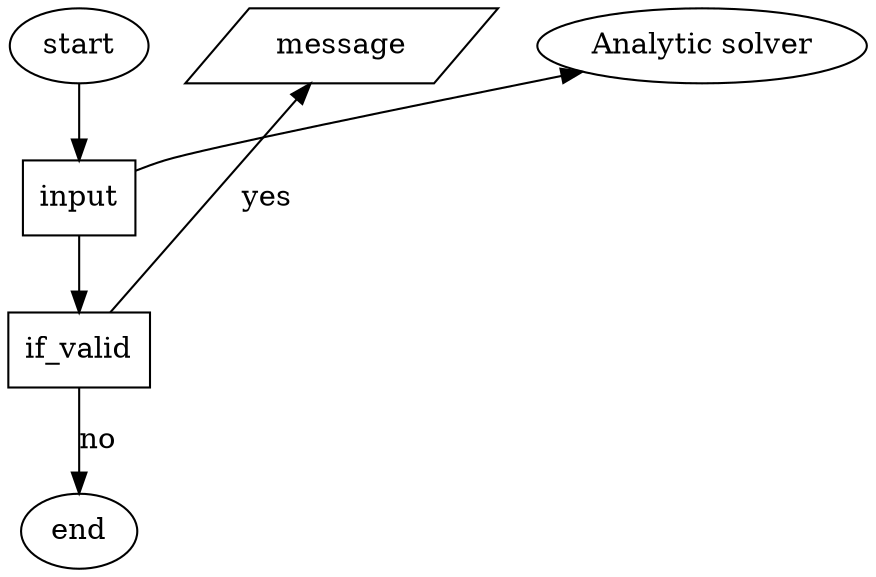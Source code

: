 /*

Render dot to TeX using:

dot2tex doc/fig/flow_diagram.dot -f tikz > /tmp/flow_diagram.tex



Manually improve this to

\usetikzlibrary{positioning}

\begin{tikzpicture}[>=latex',line join=bevel,every node/.style={inner sep=10,outer sep=0}]
%%
\node (start) at (29.5bp,251.0bp) [draw,double,ellipse,double distance=.7mm,inner sep=7] {ODE $x^{(n)}$};
  \node (if_valid) at (29.5bp,105.0bp) [draw,rectangle] {Stiff ODE?};
  \node (message) [thick,fill=green!20,inner sep=7,draw,ellipse,right=of if_valid]{Stiff solver};
  \node (end) at (29.5bp,38.0bp) [thick,fill=green!20,inner sep=7,draw,ellipse] {Nonstiff solver};
  \node (input) at (29.5bp,178.0bp) [draw,rectangle,align=left] {Linear $\wedge$ homogeneous \\$\wedge$ constant coefficient?};
  \node (analytic) [thick,fill=green!20,inner sep=7,draw,ellipse, right=of input] {Analytic solver};
  \draw [->] (if_valid) -- (end);
  \definecolor{strokecol}{rgb}{0.0,0.0,0.0};
  \pgfsetstrokecolor{strokecol}
  \draw (36.5bp,84bp) node {no};
  \draw (36.5bp,151bp) node {no};
  \draw [->] (if_valid) --  (message);
  \draw (102.0bp,183.0bp) node {yes};
  \draw (75.0bp,110.0bp) node {yes};
  \draw [->] (input) -- (if_valid);
  \draw [->] (input) --  (analytic);
  \draw [->] (start) --  (input);
\end{tikzpicture}



Then render TeX:

pdflatex -aux-directory=doc/fig -output-directory=doc/fig /tmp/flow_diagram.tex 



*/



digraph {
    start[texlbl="ODE $x^{(n)}$", shape="ellipse", pos="3,5!"];
    end[shape="ellipse", texlbl="Nonstiff solver"];
    if_valid[shape="box", style="", texlbl="Stiff ODE?", pos="4,5!"];
    message[shape="parallelogram", style="", texlbl="Stiff solver"]
    input[texlbl="Linear $\wedge$ homogeneous \\$\wedge$ constant coefficient?", shape="parallelogram", style="", shape="box"]
    analytic[shape="ellipse", style="", label="Analytic solver"]
 
    start -> input;
    input -> if_valid;
    if_valid -> message[label="yes", constraint=false];
    if_valid -> end[label="no"];
    input -> analytic[constraint=false];
}
